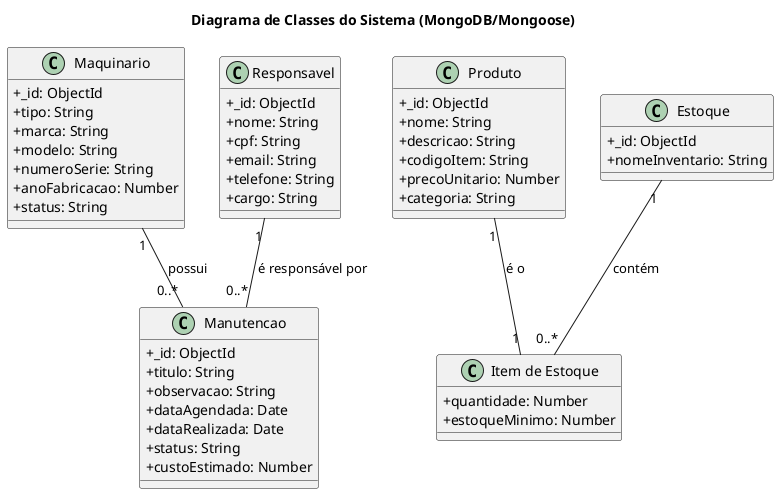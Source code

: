 @startuml Diagrama de Classes

title Diagrama de Classes do Sistema (MongoDB/Mongoose)

skinparam classAttributeIconSize 0

class Maquinario {
  + _id: ObjectId
  + tipo: String
  + marca: String
  + modelo: String
  + numeroSerie: String
  + anoFabricacao: Number
  + status: String
}

class Responsavel {
  + _id: ObjectId
  + nome: String
  + cpf: String
  + email: String
  + telefone: String
  + cargo: String
}

class Manutencao {
  + _id: ObjectId
  + titulo: String
  + observacao: String
  + dataAgendada: Date
  + dataRealizada: Date
  + status: String
  + custoEstimado: Number
}

class Produto {
  + _id: ObjectId
  + nome: String
  + descricao: String
  + codigoItem: String
  + precoUnitario: Number
  + categoria: String
}

class Estoque {
  + _id: ObjectId
  + nomeInventario: String
}

class "Item de Estoque" as EstoqueItem {
  + quantidade: Number
  + estoqueMinimo: Number
}

Maquinario "1" -- "0..*" Manutencao : "possui"
Responsavel "1" -- "0..*" Manutencao : "é responsável por"

Estoque "1" -- "0..*" EstoqueItem : "contém"
Produto "1" -- "1" EstoqueItem : "é o"

@enduml
